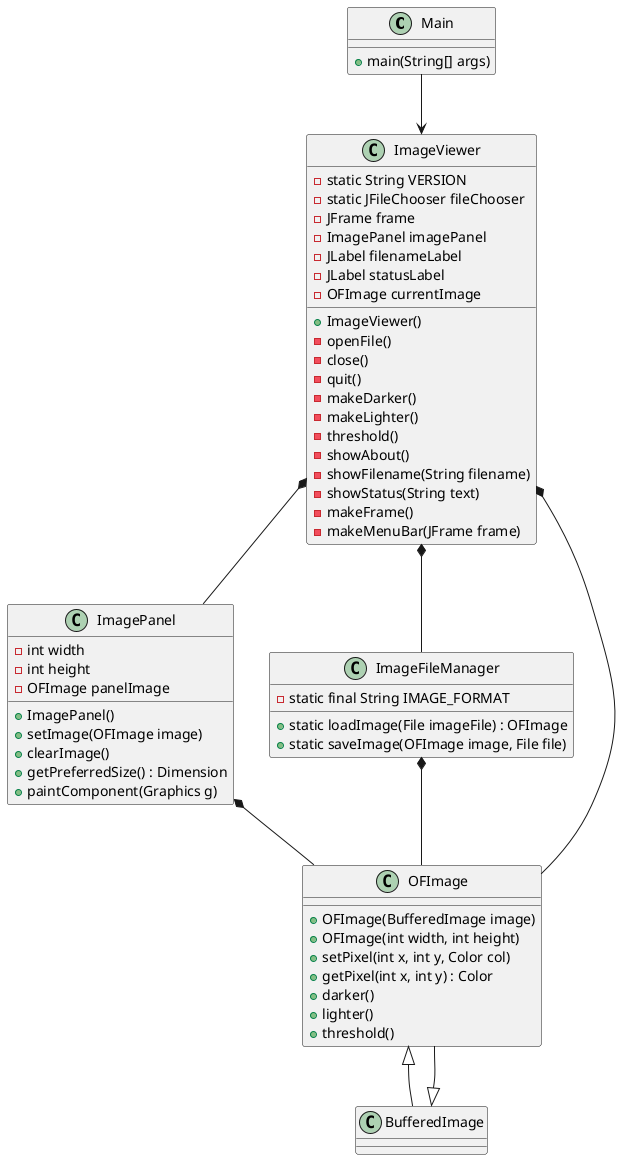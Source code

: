 @startuml
class Main {
    + main(String[] args)
}

class ImageViewer {
    - static String VERSION
    - static JFileChooser fileChooser
    - JFrame frame
    - ImagePanel imagePanel
    - JLabel filenameLabel
    - JLabel statusLabel
    - OFImage currentImage

    + ImageViewer()
    - openFile()
    - close()
    - quit()
    - makeDarker()
    - makeLighter()
    - threshold()
    - showAbout()
    - showFilename(String filename)
    - showStatus(String text)
    - makeFrame()
    - makeMenuBar(JFrame frame)
}

class ImagePanel {
    - int width
    - int height
    - OFImage panelImage

    + ImagePanel()
    + setImage(OFImage image)
    + clearImage()
    + getPreferredSize() : Dimension
    + paintComponent(Graphics g)
}

class ImageFileManager {
    - static final String IMAGE_FORMAT
    + static loadImage(File imageFile) : OFImage
    + static saveImage(OFImage image, File file)
}

class OFImage extends BufferedImage {
    + OFImage(BufferedImage image)
    + OFImage(int width, int height)
    + setPixel(int x, int y, Color col)
    + getPixel(int x, int y) : Color
    + darker()
    + lighter()
    + threshold()
}

Main --> ImageViewer
ImageViewer *-- ImagePanel
ImageViewer *-- ImageFileManager
ImageViewer *-- OFImage
ImagePanel *-- OFImage
ImageFileManager *-- OFImage
OFImage <|-- BufferedImage
@enduml
